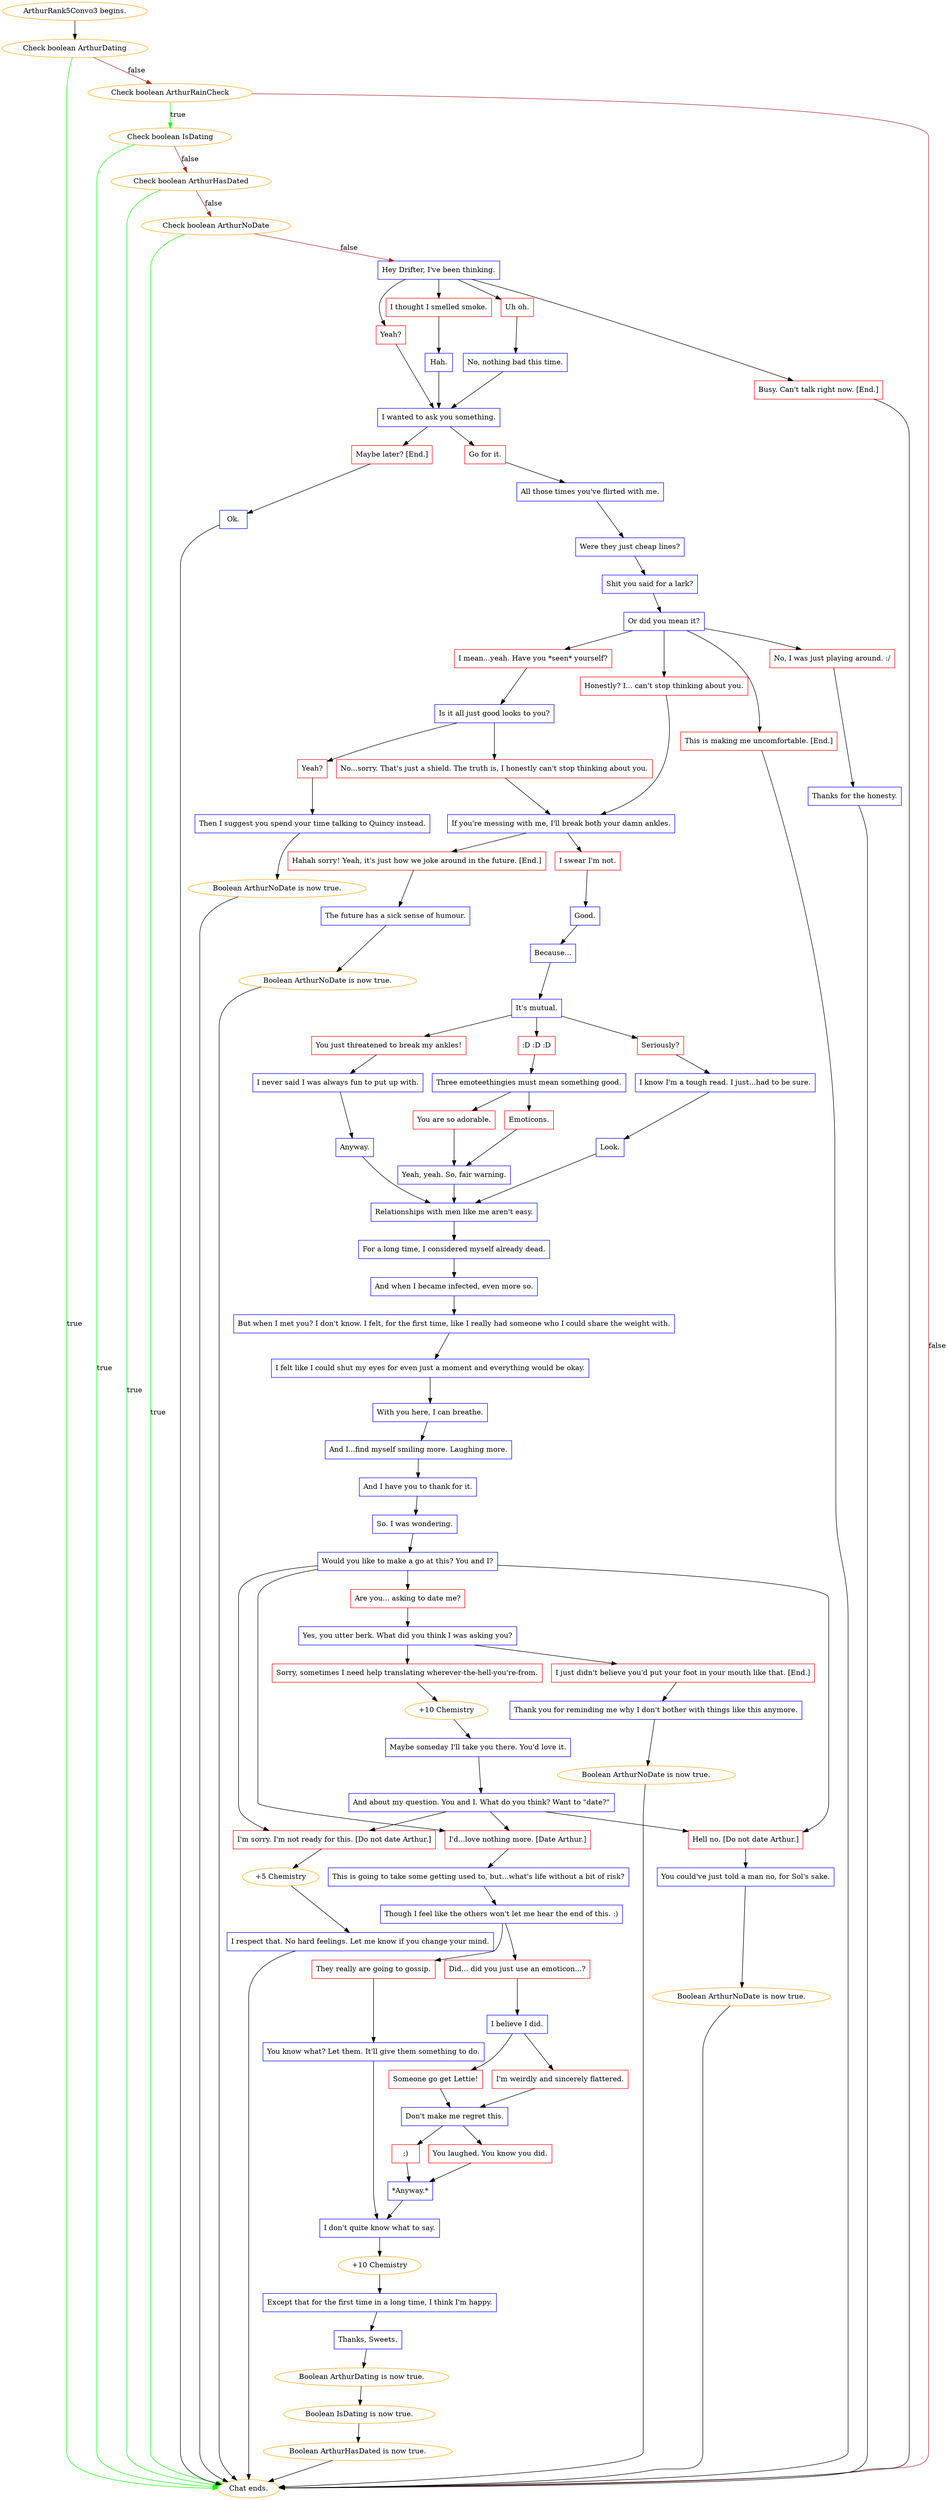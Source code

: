 digraph {
	"ArthurRank5Convo3 begins." [color=orange];
		"ArthurRank5Convo3 begins." -> 1746;
	1746 [label="Check boolean ArthurDating",color=orange];
		1746 -> "Chat ends." [label=true,color=green];
		1746 -> 1748 [label=false,color=brown];
	"Chat ends." [color=orange];
	1748 [label="Check boolean ArthurRainCheck",color=orange];
		1748 -> 1750 [label=true,color=green];
		1748 -> "Chat ends." [label=false,color=brown];
	1750 [label="Check boolean IsDating",color=orange];
		1750 -> "Chat ends." [label=true,color=green];
		1750 -> 1752 [label=false,color=brown];
	1752 [label="Check boolean ArthurHasDated",color=orange];
		1752 -> "Chat ends." [label=true,color=green];
		1752 -> 3215 [label=false,color=brown];
	3215 [label="Check boolean ArthurNoDate",color=orange];
		3215 -> "Chat ends." [label=true,color=green];
		3215 -> 1754 [label=false,color=brown];
	1754 [label="Hey Drifter, I've been thinking.",shape=box,color=blue];
		1754 -> 1755;
		1754 -> 1756;
		1754 -> 1757;
		1754 -> 1758;
	1755 [label="Yeah?",shape=box,color=red];
		1755 -> 1762;
	1756 [label="Uh oh.",shape=box,color=red];
		1756 -> 1761;
	1757 [label="I thought I smelled smoke.",shape=box,color=red];
		1757 -> 1760;
	1758 [label="Busy. Can't talk right now. [End.]",shape=box,color=red];
		1758 -> "Chat ends.";
	1762 [label="I wanted to ask you something.",shape=box,color=blue];
		1762 -> 1763;
		1762 -> 1764;
	1761 [label="No, nothing bad this time.",shape=box,color=blue];
		1761 -> 1762;
	1760 [label="Hah.",shape=box,color=blue];
		1760 -> 1762;
	1763 [label="Go for it.",shape=box,color=red];
		1763 -> 1767;
	1764 [label="Maybe later? [End.]",shape=box,color=red];
		1764 -> 1765;
	1767 [label="All those times you've flirted with me.",shape=box,color=blue];
		1767 -> 1768;
	1765 [label="Ok.",shape=box,color=blue];
		1765 -> "Chat ends.";
	1768 [label="Were they just cheap lines?",shape=box,color=blue];
		1768 -> 1769;
	1769 [label="Shit you said for a lark?",shape=box,color=blue];
		1769 -> 1772;
	1772 [label="Or did you mean it?",shape=box,color=blue];
		1772 -> 1773;
		1772 -> 1776;
		1772 -> 1783;
		1772 -> 1784;
	1773 [label="No, I was just playing around. :/",shape=box,color=red];
		1773 -> 1774;
	1776 [label="I mean...yeah. Have you *seen* yourself?",shape=box,color=red];
		1776 -> 1777;
	1783 [label="Honestly? I... can't stop thinking about you.",shape=box,color=red];
		1783 -> 1786;
	1784 [label="This is making me uncomfortable. [End.]",shape=box,color=red];
		1784 -> "Chat ends.";
	1774 [label="Thanks for the honesty.",shape=box,color=blue];
		1774 -> "Chat ends.";
	1777 [label="Is it all just good looks to you?",shape=box,color=blue];
		1777 -> 1778;
		1777 -> 1779;
	1786 [label="If you're messing with me, I'll break both your damn ankles.",shape=box,color=blue];
		1786 -> 1788;
		1786 -> 1789;
	1778 [label="Yeah?",shape=box,color=red];
		1778 -> 1780;
	1779 [label="No...sorry. That's just a shield. The truth is, I honestly can't stop thinking about you.",shape=box,color=red];
		1779 -> 1786;
	1788 [label="I swear I'm not.",shape=box,color=red];
		1788 -> 1787;
	1789 [label="Hahah sorry! Yeah, it's just how we joke around in the future. [End.]",shape=box,color=red];
		1789 -> 1790;
	1780 [label="Then I suggest you spend your time talking to Quincy instead.",shape=box,color=blue];
		1780 -> 1781;
	1787 [label="Good.",shape=box,color=blue];
		1787 -> 1771;
	1790 [label="The future has a sick sense of humour.",shape=box,color=blue];
		1790 -> 1791;
	1781 [label="Boolean ArthurNoDate is now true.",color=orange];
		1781 -> "Chat ends.";
	1771 [label="Because...",shape=box,color=blue];
		1771 -> 1792;
	1791 [label="Boolean ArthurNoDate is now true.",color=orange];
		1791 -> "Chat ends.";
	1792 [label="It's mutual.",shape=box,color=blue];
		1792 -> 1793;
		1792 -> 1794;
		1792 -> 1795;
	1793 [label="Seriously?",shape=box,color=red];
		1793 -> 1796;
	1794 [label=":D :D :D",shape=box,color=red];
		1794 -> 1797;
	1795 [label="You just threatened to break my ankles!",shape=box,color=red];
		1795 -> 1798;
	1796 [label="I know I'm a tough read. I just...had to be sure.",shape=box,color=blue];
		1796 -> 1799;
	1797 [label="Three emoteethingies must mean something good.",shape=box,color=blue];
		1797 -> 1800;
		1797 -> 1801;
	1798 [label="I never said I was always fun to put up with.",shape=box,color=blue];
		1798 -> 1802;
	1799 [label="Look.",shape=box,color=blue];
		1799 -> 1804;
	1800 [label="Emoticons.",shape=box,color=red];
		1800 -> 1803;
	1801 [label="You are so adorable.",shape=box,color=red];
		1801 -> 1803;
	1802 [label="Anyway.",shape=box,color=blue];
		1802 -> 1804;
	1804 [label="Relationships with men like me aren't easy.",shape=box,color=blue];
		1804 -> 1805;
	1803 [label="Yeah, yeah. So, fair warning.",shape=box,color=blue];
		1803 -> 1804;
	1805 [label="For a long time, I considered myself already dead.",shape=box,color=blue];
		1805 -> 1806;
	1806 [label="And when I became infected, even more so.",shape=box,color=blue];
		1806 -> 1807;
	1807 [label="But when I met you? I don't know. I felt, for the first time, like I really had someone who I could share the weight with.",shape=box,color=blue];
		1807 -> 1808;
	1808 [label="I felt like I could shut my eyes for even just a moment and everything would be okay.",shape=box,color=blue];
		1808 -> 1809;
	1809 [label="With you here, I can breathe.",shape=box,color=blue];
		1809 -> 1811;
	1811 [label="And I...find myself smiling more. Laughing more.",shape=box,color=blue];
		1811 -> 1812;
	1812 [label="And I have you to thank for it.",shape=box,color=blue];
		1812 -> 1813;
	1813 [label="So. I was wondering.",shape=box,color=blue];
		1813 -> 1814;
	1814 [label="Would you like to make a go at this? You and I?",shape=box,color=blue];
		1814 -> 1815;
		1814 -> 1825;
		1814 -> 1826;
		1814 -> 1810;
	1815 [label="Are you... asking to date me?",shape=box,color=red];
		1815 -> 1816;
	1825 [label="I'd...love nothing more. [Date Arthur.]",shape=box,color=red];
		1825 -> 1833;
	1826 [label="I'm sorry. I'm not ready for this. [Do not date Arthur.]",shape=box,color=red];
		1826 -> 1831;
	1810 [label="Hell no. [Do not date Arthur.]",shape=box,color=red];
		1810 -> 1827;
	1816 [label="Yes, you utter berk. What did you think I was asking you?",shape=box,color=blue];
		1816 -> 1817;
		1816 -> 1818;
	1833 [label="This is going to take some getting used to, but...what's life without a bit of risk?",shape=box,color=blue];
		1833 -> 1834;
	1831 [label="+5 Chemistry",color=orange];
		1831 -> 1830;
	1827 [label="You could've just told a man no, for Sol's sake.",shape=box,color=blue];
		1827 -> 1828;
	1817 [label="Sorry, sometimes I need help translating wherever-the-hell-you're-from.",shape=box,color=red];
		1817 -> 1824;
	1818 [label="I just didn't believe you'd put your foot in your mouth like that. [End.]",shape=box,color=red];
		1818 -> 1819;
	1834 [label="Though I feel like the others won't let me hear the end of this. :)",shape=box,color=blue];
		1834 -> 1836;
		1834 -> 1835;
	1830 [label="I respect that. No hard feelings. Let me know if you change your mind.",shape=box,color=blue];
		1830 -> "Chat ends.";
	1828 [label="Boolean ArthurNoDate is now true.",color=orange];
		1828 -> "Chat ends.";
	1824 [label="+10 Chemistry",color=orange];
		1824 -> 1822;
	1819 [label="Thank you for reminding me why I don't bother with things like this anymore.",shape=box,color=blue];
		1819 -> 1820;
	1836 [label="They really are going to gossip.",shape=box,color=red];
		1836 -> 1845;
	1835 [label="Did... did you just use an emoticon...?",shape=box,color=red];
		1835 -> 1837;
	1822 [label="Maybe someday I'll take you there. You'd love it.",shape=box,color=blue];
		1822 -> 1823;
	1820 [label="Boolean ArthurNoDate is now true.",color=orange];
		1820 -> "Chat ends.";
	1845 [label="You know what? Let them. It'll give them something to do.",shape=box,color=blue];
		1845 -> 1844;
	1837 [label="I believe I did.",shape=box,color=blue];
		1837 -> 1839;
		1837 -> 1838;
	1823 [label="And about my question. You and I. What do you think? Want to \"date?\"",shape=box,color=blue];
		1823 -> 1825;
		1823 -> 1826;
		1823 -> 1810;
	1844 [label="I don't quite know what to say.",shape=box,color=blue];
		1844 -> 1851;
	1839 [label="I'm weirdly and sincerely flattered.",shape=box,color=red];
		1839 -> 1840;
	1838 [label="Someone go get Lettie!",shape=box,color=red];
		1838 -> 1840;
	1851 [label="+10 Chemistry",color=orange];
		1851 -> 1846;
	1840 [label="Don't make me regret this.",shape=box,color=blue];
		1840 -> 1841;
		1840 -> 1842;
	1846 [label="Except that for the first time in a long time, I think I'm happy.",shape=box,color=blue];
		1846 -> 1847;
	1841 [label="You laughed. You know you did.",shape=box,color=red];
		1841 -> 1843;
	1842 [label=";)",shape=box,color=red];
		1842 -> 1843;
	1847 [label="Thanks, Sweets.",shape=box,color=blue];
		1847 -> 1848;
	1843 [label="*Anyway.*",shape=box,color=blue];
		1843 -> 1844;
	1848 [label="Boolean ArthurDating is now true.",color=orange];
		1848 -> 1849;
	1849 [label="Boolean IsDating is now true.",color=orange];
		1849 -> 1850;
	1850 [label="Boolean ArthurHasDated is now true.",color=orange];
		1850 -> "Chat ends.";
}